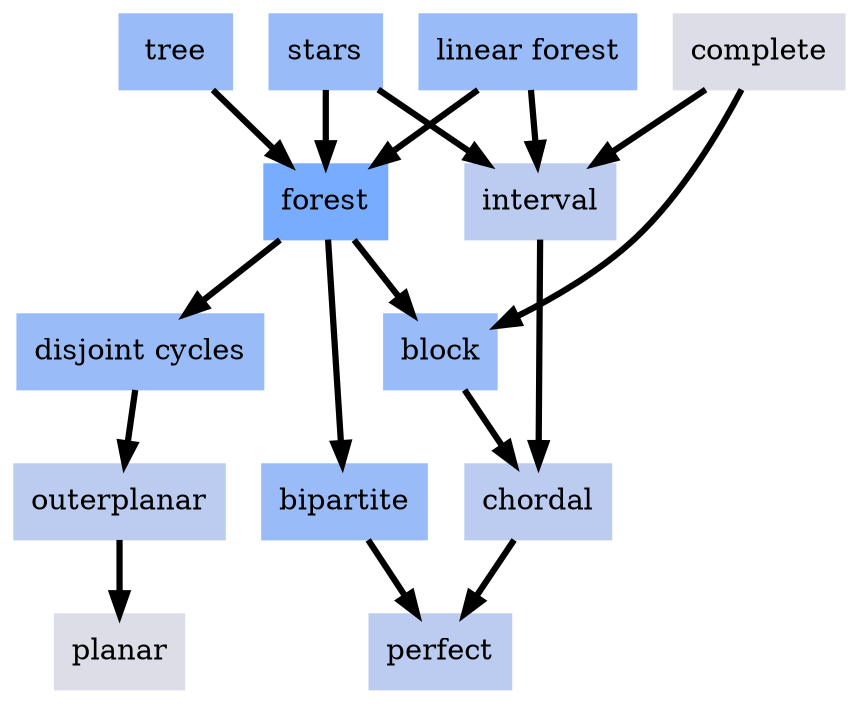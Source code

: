 digraph local_JngPPm {
	node [color=lightblue2 style=filled]
	margin=0.04 size="6,6"
	"n_EhdXNA" [label="complete" URL="/parameters/html/EhdXNA" color="#dddde8" shape=box]
	"n_Cv1PaJ" [label="chordal" URL="/parameters/html/Cv1PaJ" color="#bbccf0" shape=box]
	"n_JngPPm" [label="forest" URL="/parameters/html/JngPPm" color="#78acff" shape=box]
	"n_AGnF5Z" [label="disjoint cycles" URL="/parameters/html/AGnF5Z" color="#99bcf8" shape=box]
	"n_RmssrZ" [label="perfect" URL="/parameters/html/RmssrZ" color="#bbccf0" shape=box]
	"n_p5skoj" [label="interval" URL="/parameters/html/p5skoj" color="#bbccf0" shape=box]
	"n_0oCyaG" [label="outerplanar" URL="/parameters/html/0oCyaG" color="#bbccf0" shape=box]
	"n_loZ5LD" [label="planar" URL="/parameters/html/loZ5LD" color="#dddde8" shape=box]
	"n_skQuFN" [label="linear forest" URL="/parameters/html/skQuFN" color="#99bcf8" shape=box]
	"n_cLHJkW" [label="bipartite" URL="/parameters/html/cLHJkW" color="#99bcf8" shape=box]
	"n_rJyICu" [label="tree" URL="/parameters/html/rJyICu" color="#99bcf8" shape=box]
	"n_10JR3F" [label="stars" URL="/parameters/html/10JR3F" color="#99bcf8" shape=box]
	"n_QrxQsH" [label="block" URL="/parameters/html/QrxQsH" color="#99bcf8" shape=box]
	"n_p5skoj" -> "n_Cv1PaJ" [label="" decorate=true lblstyle="above, sloped" weight="100" penwidth="3.0"]
	"n_JngPPm" -> "n_cLHJkW" [label="" decorate=true lblstyle="above, sloped" weight="100" penwidth="3.0"]
	"n_Cv1PaJ" -> "n_RmssrZ" [label="" decorate=true lblstyle="above, sloped" weight="100" penwidth="3.0"]
	"n_JngPPm" -> "n_QrxQsH" [label="" decorate=true lblstyle="above, sloped" weight="100" penwidth="3.0"]
	"n_10JR3F" -> "n_JngPPm" [label="" decorate=true lblstyle="above, sloped" weight="100" penwidth="3.0"]
	"n_EhdXNA" -> "n_p5skoj" [label="" decorate=true lblstyle="above, sloped" weight="100" penwidth="3.0"]
	"n_0oCyaG" -> "n_loZ5LD" [label="" decorate=true lblstyle="above, sloped" weight="100" penwidth="3.0"]
	"n_EhdXNA" -> "n_QrxQsH" [label="" decorate=true lblstyle="above, sloped" weight="100" penwidth="3.0"]
	"n_skQuFN" -> "n_JngPPm" [label="" decorate=true lblstyle="above, sloped" weight="100" penwidth="3.0"]
	"n_QrxQsH" -> "n_Cv1PaJ" [label="" decorate=true lblstyle="above, sloped" weight="100" penwidth="3.0"]
	"n_skQuFN" -> "n_p5skoj" [label="" decorate=true lblstyle="above, sloped" weight="100" penwidth="3.0"]
	"n_AGnF5Z" -> "n_0oCyaG" [label="" decorate=true lblstyle="above, sloped" weight="100" penwidth="3.0"]
	"n_cLHJkW" -> "n_RmssrZ" [label="" decorate=true lblstyle="above, sloped" weight="100" penwidth="3.0"]
	"n_JngPPm" -> "n_AGnF5Z" [label="" decorate=true lblstyle="above, sloped" weight="100" penwidth="3.0"]
	"n_rJyICu" -> "n_JngPPm" [label="" decorate=true lblstyle="above, sloped" weight="100" penwidth="3.0"]
	"n_10JR3F" -> "n_p5skoj" [label="" decorate=true lblstyle="above, sloped" weight="100" penwidth="3.0"]
}
